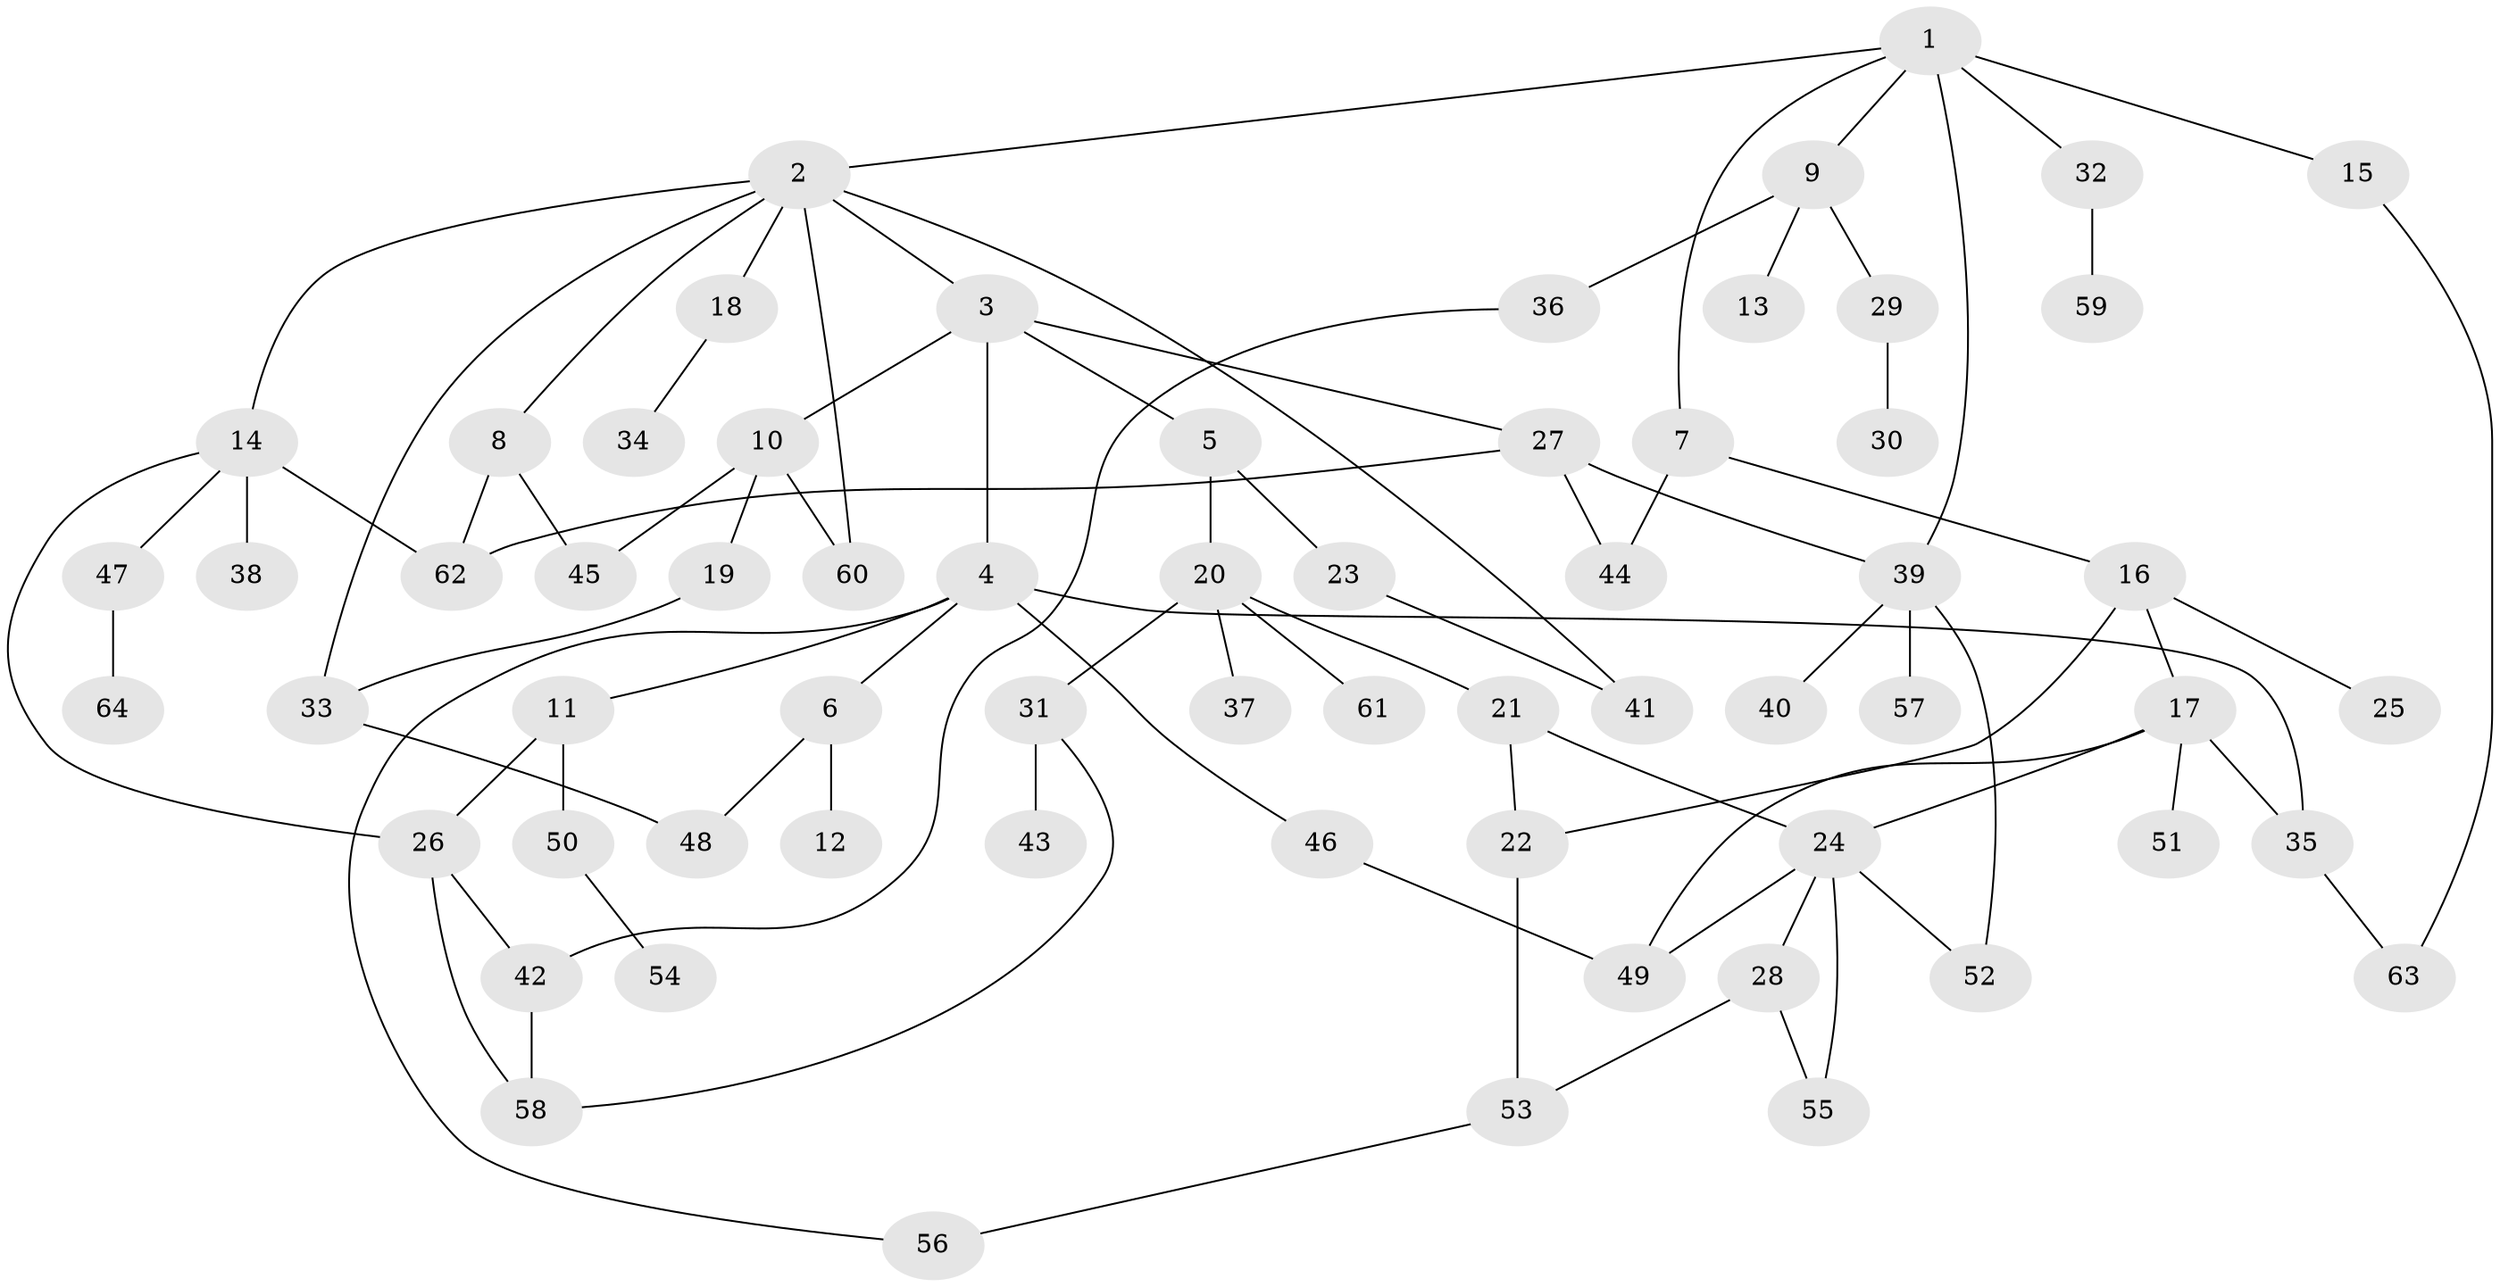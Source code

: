 // coarse degree distribution, {9: 0.03125, 3: 0.3125, 7: 0.03125, 1: 0.21875, 2: 0.1875, 4: 0.15625, 6: 0.03125, 5: 0.03125}
// Generated by graph-tools (version 1.1) at 2025/36/03/04/25 23:36:03]
// undirected, 64 vertices, 86 edges
graph export_dot {
  node [color=gray90,style=filled];
  1;
  2;
  3;
  4;
  5;
  6;
  7;
  8;
  9;
  10;
  11;
  12;
  13;
  14;
  15;
  16;
  17;
  18;
  19;
  20;
  21;
  22;
  23;
  24;
  25;
  26;
  27;
  28;
  29;
  30;
  31;
  32;
  33;
  34;
  35;
  36;
  37;
  38;
  39;
  40;
  41;
  42;
  43;
  44;
  45;
  46;
  47;
  48;
  49;
  50;
  51;
  52;
  53;
  54;
  55;
  56;
  57;
  58;
  59;
  60;
  61;
  62;
  63;
  64;
  1 -- 2;
  1 -- 7;
  1 -- 9;
  1 -- 15;
  1 -- 32;
  1 -- 39;
  2 -- 3;
  2 -- 8;
  2 -- 14;
  2 -- 18;
  2 -- 41;
  2 -- 60;
  2 -- 33;
  3 -- 4;
  3 -- 5;
  3 -- 10;
  3 -- 27;
  4 -- 6;
  4 -- 11;
  4 -- 35;
  4 -- 46;
  4 -- 56;
  5 -- 20;
  5 -- 23;
  6 -- 12;
  6 -- 48;
  7 -- 16;
  7 -- 44;
  8 -- 45;
  8 -- 62;
  9 -- 13;
  9 -- 29;
  9 -- 36;
  10 -- 19;
  10 -- 45;
  10 -- 60;
  11 -- 26;
  11 -- 50;
  14 -- 38;
  14 -- 47;
  14 -- 26;
  14 -- 62;
  15 -- 63;
  16 -- 17;
  16 -- 25;
  16 -- 22;
  17 -- 24;
  17 -- 51;
  17 -- 35;
  17 -- 49;
  18 -- 34;
  19 -- 33;
  20 -- 21;
  20 -- 31;
  20 -- 37;
  20 -- 61;
  21 -- 22;
  21 -- 24;
  22 -- 53;
  23 -- 41;
  24 -- 28;
  24 -- 49;
  24 -- 52;
  24 -- 55;
  26 -- 42;
  26 -- 58;
  27 -- 39;
  27 -- 62;
  27 -- 44;
  28 -- 53;
  28 -- 55;
  29 -- 30;
  31 -- 43;
  31 -- 58;
  32 -- 59;
  33 -- 48;
  35 -- 63;
  36 -- 42;
  39 -- 40;
  39 -- 52;
  39 -- 57;
  42 -- 58;
  46 -- 49;
  47 -- 64;
  50 -- 54;
  53 -- 56;
}
